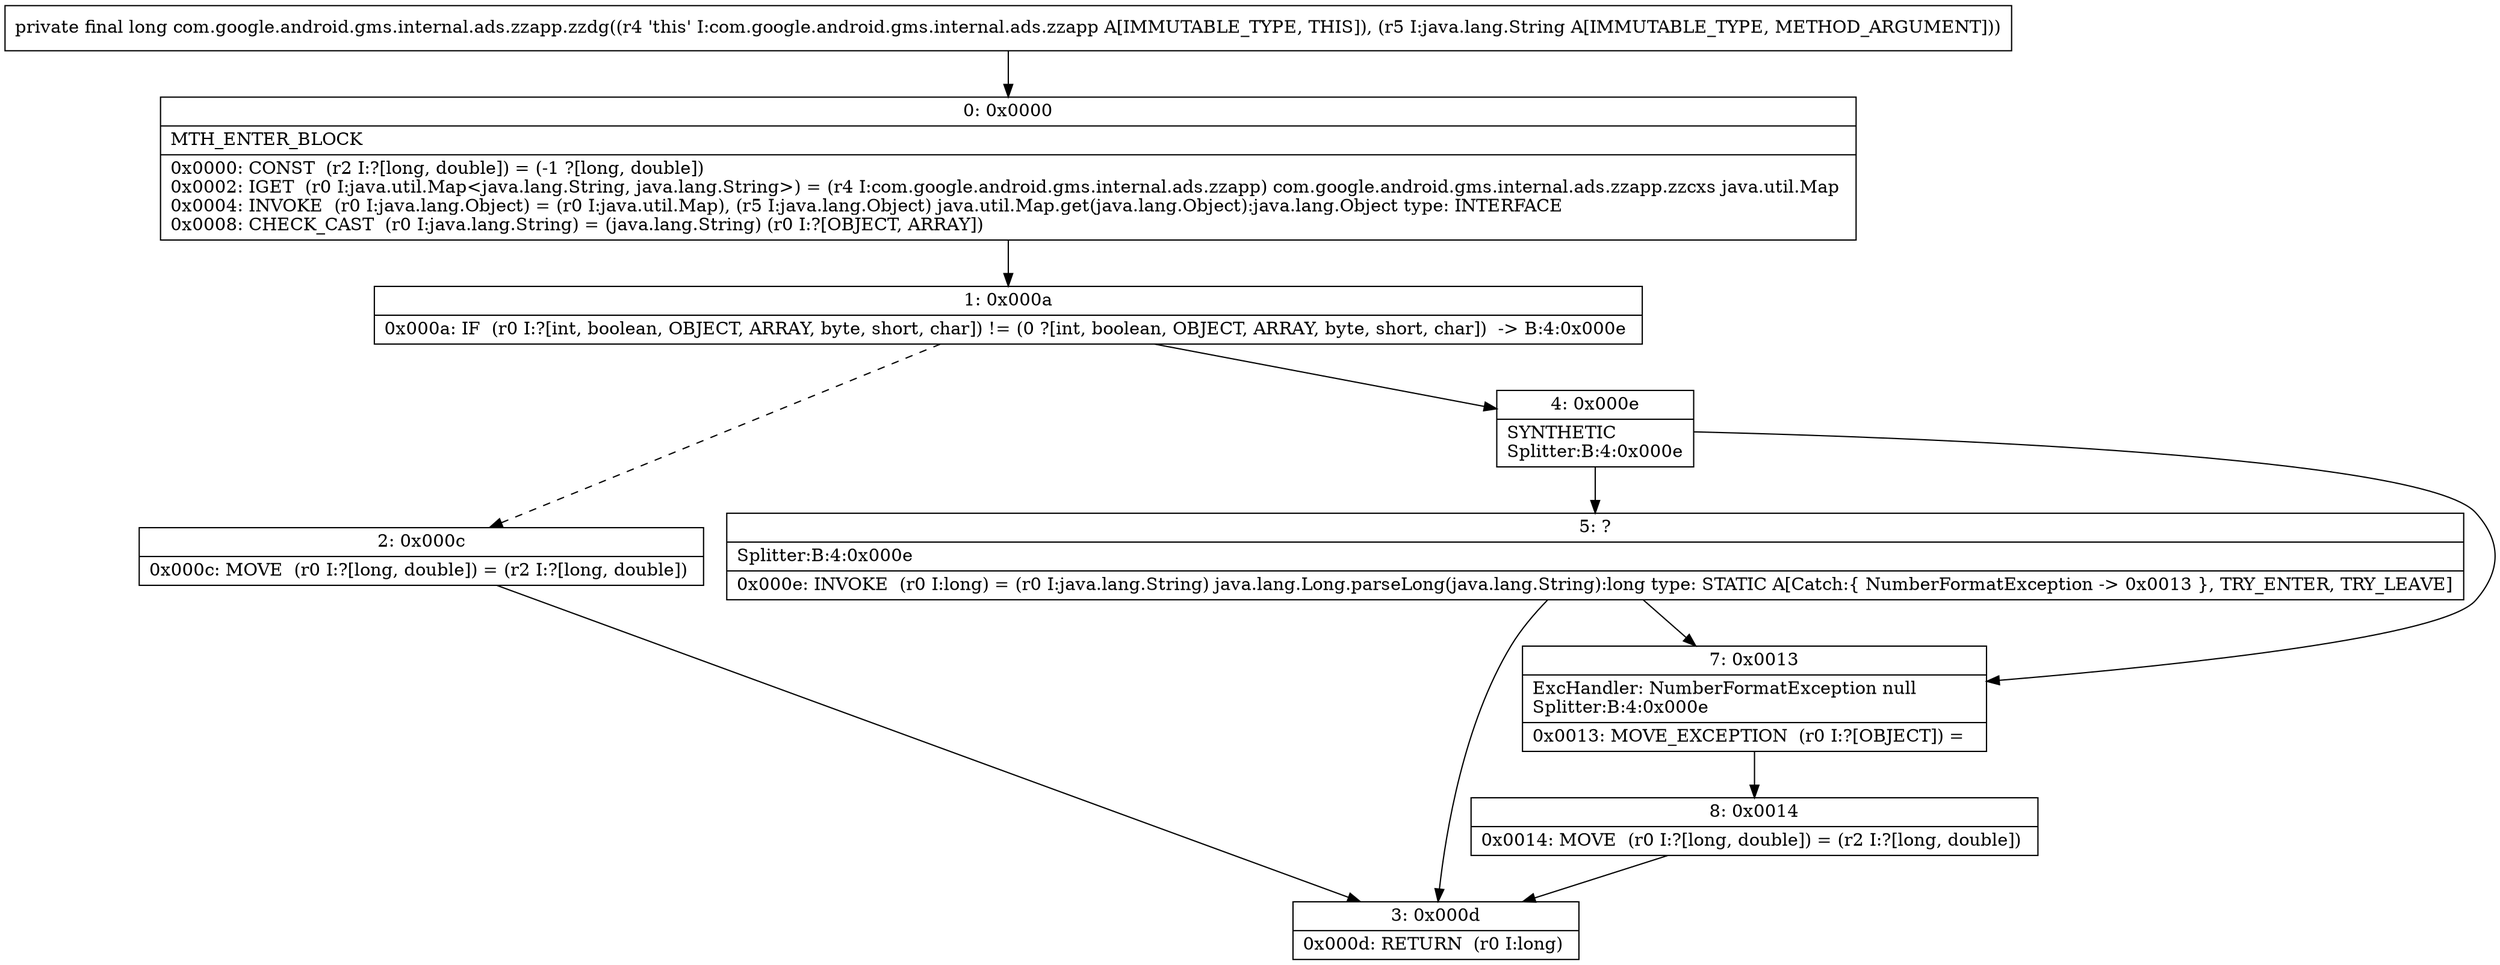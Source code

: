 digraph "CFG forcom.google.android.gms.internal.ads.zzapp.zzdg(Ljava\/lang\/String;)J" {
Node_0 [shape=record,label="{0\:\ 0x0000|MTH_ENTER_BLOCK\l|0x0000: CONST  (r2 I:?[long, double]) = (\-1 ?[long, double]) \l0x0002: IGET  (r0 I:java.util.Map\<java.lang.String, java.lang.String\>) = (r4 I:com.google.android.gms.internal.ads.zzapp) com.google.android.gms.internal.ads.zzapp.zzcxs java.util.Map \l0x0004: INVOKE  (r0 I:java.lang.Object) = (r0 I:java.util.Map), (r5 I:java.lang.Object) java.util.Map.get(java.lang.Object):java.lang.Object type: INTERFACE \l0x0008: CHECK_CAST  (r0 I:java.lang.String) = (java.lang.String) (r0 I:?[OBJECT, ARRAY]) \l}"];
Node_1 [shape=record,label="{1\:\ 0x000a|0x000a: IF  (r0 I:?[int, boolean, OBJECT, ARRAY, byte, short, char]) != (0 ?[int, boolean, OBJECT, ARRAY, byte, short, char])  \-\> B:4:0x000e \l}"];
Node_2 [shape=record,label="{2\:\ 0x000c|0x000c: MOVE  (r0 I:?[long, double]) = (r2 I:?[long, double]) \l}"];
Node_3 [shape=record,label="{3\:\ 0x000d|0x000d: RETURN  (r0 I:long) \l}"];
Node_4 [shape=record,label="{4\:\ 0x000e|SYNTHETIC\lSplitter:B:4:0x000e\l}"];
Node_5 [shape=record,label="{5\:\ ?|Splitter:B:4:0x000e\l|0x000e: INVOKE  (r0 I:long) = (r0 I:java.lang.String) java.lang.Long.parseLong(java.lang.String):long type: STATIC A[Catch:\{ NumberFormatException \-\> 0x0013 \}, TRY_ENTER, TRY_LEAVE]\l}"];
Node_7 [shape=record,label="{7\:\ 0x0013|ExcHandler: NumberFormatException null\lSplitter:B:4:0x000e\l|0x0013: MOVE_EXCEPTION  (r0 I:?[OBJECT]) =  \l}"];
Node_8 [shape=record,label="{8\:\ 0x0014|0x0014: MOVE  (r0 I:?[long, double]) = (r2 I:?[long, double]) \l}"];
MethodNode[shape=record,label="{private final long com.google.android.gms.internal.ads.zzapp.zzdg((r4 'this' I:com.google.android.gms.internal.ads.zzapp A[IMMUTABLE_TYPE, THIS]), (r5 I:java.lang.String A[IMMUTABLE_TYPE, METHOD_ARGUMENT])) }"];
MethodNode -> Node_0;
Node_0 -> Node_1;
Node_1 -> Node_2[style=dashed];
Node_1 -> Node_4;
Node_2 -> Node_3;
Node_4 -> Node_5;
Node_4 -> Node_7;
Node_5 -> Node_7;
Node_5 -> Node_3;
Node_7 -> Node_8;
Node_8 -> Node_3;
}

